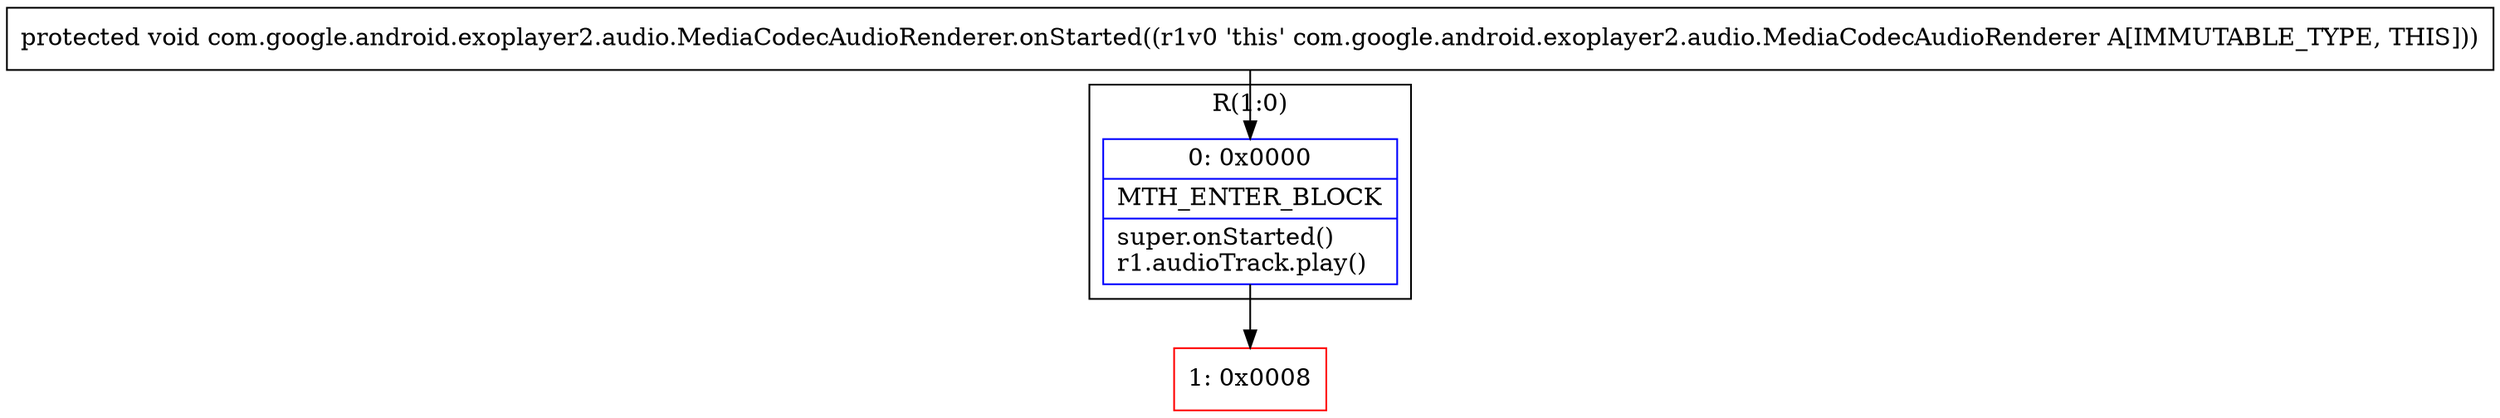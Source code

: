 digraph "CFG forcom.google.android.exoplayer2.audio.MediaCodecAudioRenderer.onStarted()V" {
subgraph cluster_Region_1110014801 {
label = "R(1:0)";
node [shape=record,color=blue];
Node_0 [shape=record,label="{0\:\ 0x0000|MTH_ENTER_BLOCK\l|super.onStarted()\lr1.audioTrack.play()\l}"];
}
Node_1 [shape=record,color=red,label="{1\:\ 0x0008}"];
MethodNode[shape=record,label="{protected void com.google.android.exoplayer2.audio.MediaCodecAudioRenderer.onStarted((r1v0 'this' com.google.android.exoplayer2.audio.MediaCodecAudioRenderer A[IMMUTABLE_TYPE, THIS])) }"];
MethodNode -> Node_0;
Node_0 -> Node_1;
}

